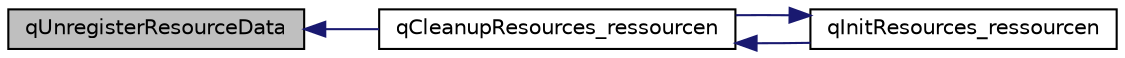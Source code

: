 digraph "qUnregisterResourceData"
{
  bgcolor="transparent";
  edge [fontname="Helvetica",fontsize="10",labelfontname="Helvetica",labelfontsize="10"];
  node [fontname="Helvetica",fontsize="10",shape=record];
  rankdir="LR";
  Node17 [label="qUnregisterResourceData",height=0.2,width=0.4,color="black", fillcolor="grey75", style="filled", fontcolor="black"];
  Node17 -> Node18 [dir="back",color="midnightblue",fontsize="10",style="solid",fontname="Helvetica"];
  Node18 [label="qCleanupResources_ressourcen",height=0.2,width=0.4,color="black",URL="$qrc__ressourcen_8cpp.html#af84c78e34117ee598f8ec506be5eea4f"];
  Node18 -> Node19 [dir="back",color="midnightblue",fontsize="10",style="solid",fontname="Helvetica"];
  Node19 [label="qInitResources_ressourcen",height=0.2,width=0.4,color="black",URL="$qrc__ressourcen_8cpp.html#a87371a913e0af33953326ac40f556418"];
  Node19 -> Node18 [dir="back",color="midnightblue",fontsize="10",style="solid",fontname="Helvetica"];
}
